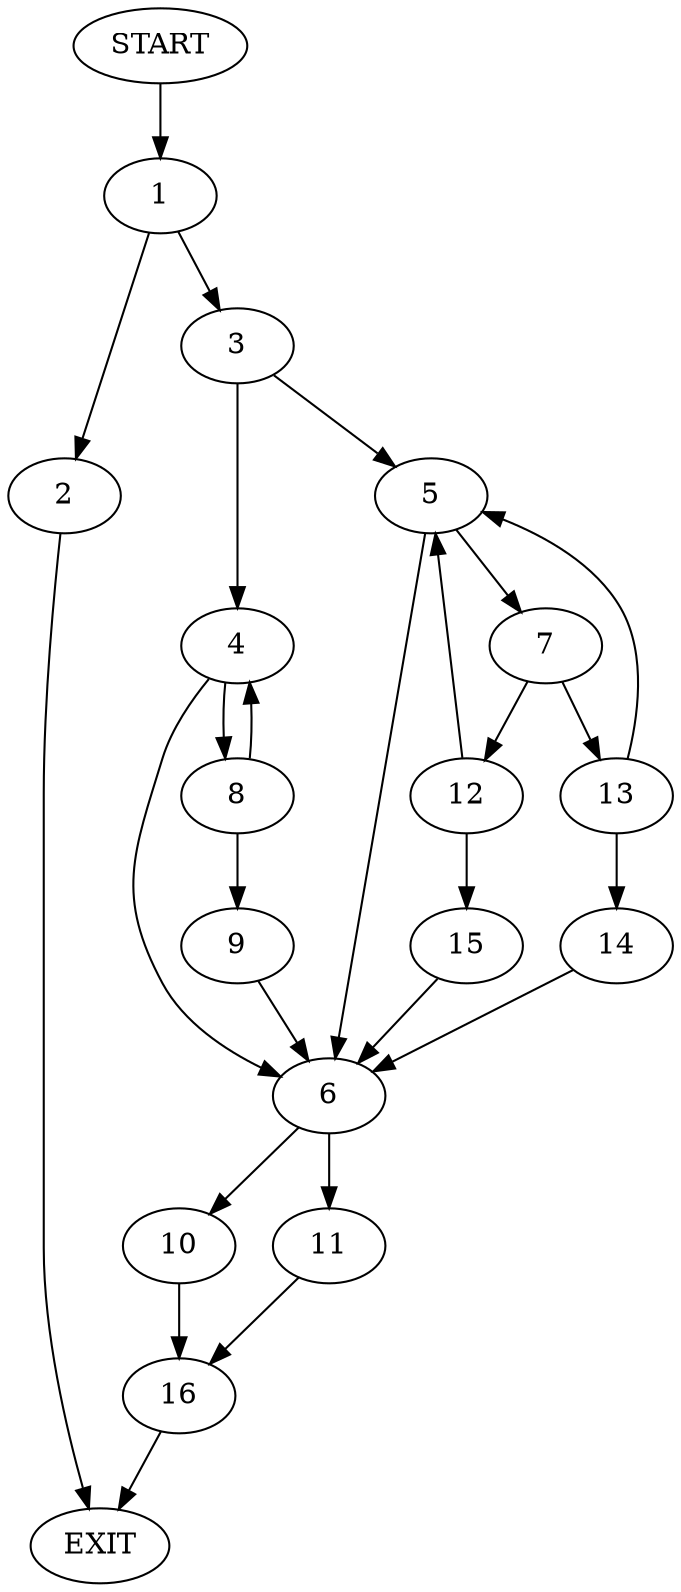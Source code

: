 digraph {
0 [label="START"]
17 [label="EXIT"]
0 -> 1
1 -> 2
1 -> 3
2 -> 17
3 -> 4
3 -> 5
5 -> 6
5 -> 7
4 -> 8
4 -> 6
8 -> 4
8 -> 9
6 -> 10
6 -> 11
9 -> 6
7 -> 12
7 -> 13
13 -> 5
13 -> 14
12 -> 15
12 -> 5
14 -> 6
15 -> 6
11 -> 16
10 -> 16
16 -> 17
}
